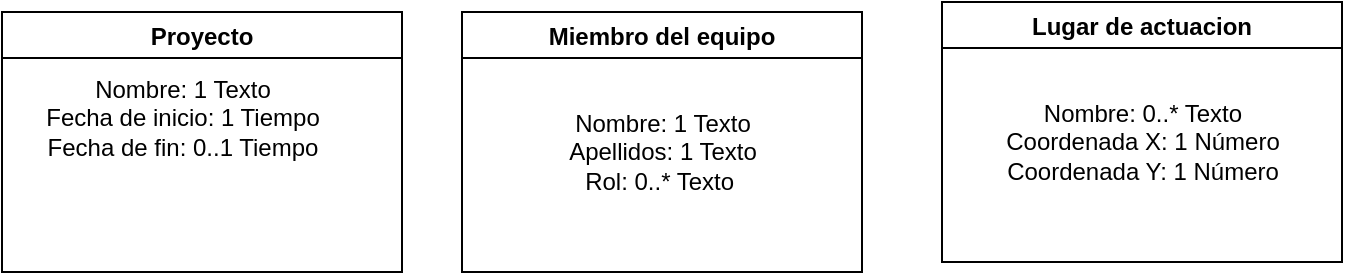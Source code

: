 <mxfile>
    <diagram id="oQENtNxk01cAL4966zkK" name="Página-1">
        <mxGraphModel dx="816" dy="424" grid="1" gridSize="10" guides="1" tooltips="1" connect="1" arrows="1" fold="1" page="1" pageScale="1" pageWidth="827" pageHeight="1169" math="0" shadow="0">
            <root>
                <mxCell id="0"/>
                <mxCell id="1" parent="0"/>
                <mxCell id="2" value="Proyecto" style="swimlane;" vertex="1" parent="1">
                    <mxGeometry x="40" y="110" width="200" height="130" as="geometry"/>
                </mxCell>
                <mxCell id="3" value="Nombre: 1 Texto&lt;br/&gt;Fecha de inicio: 1 Tiempo&lt;br/&gt;Fecha de fin: 0..1 Tiempo&lt;br&gt;&lt;br&gt;" style="text;html=1;align=center;verticalAlign=middle;resizable=0;points=[];autosize=1;strokeColor=none;fillColor=none;" vertex="1" parent="1">
                    <mxGeometry x="50" y="135" width="160" height="70" as="geometry"/>
                </mxCell>
                <mxCell id="5" value="Miembro del equipo" style="swimlane;" vertex="1" parent="1">
                    <mxGeometry x="270" y="110" width="200" height="130" as="geometry"/>
                </mxCell>
                <mxCell id="6" value="Nombre: 1 Texto&lt;br/&gt;Apellidos: 1 Texto&lt;br/&gt;Rol: 0..* Texto&amp;nbsp;" style="text;html=1;align=center;verticalAlign=middle;resizable=0;points=[];autosize=1;strokeColor=none;fillColor=none;" vertex="1" parent="5">
                    <mxGeometry x="40" y="40" width="120" height="60" as="geometry"/>
                </mxCell>
                <mxCell id="7" value="Lugar de actuacion" style="swimlane;" vertex="1" parent="1">
                    <mxGeometry x="510" y="105" width="200" height="130" as="geometry"/>
                </mxCell>
                <mxCell id="8" value="Nombre: 0..* Texto&lt;br/&gt;Coordenada X: 1 Número&lt;br/&gt;Coordenada Y: 1 Número" style="text;html=1;align=center;verticalAlign=middle;resizable=0;points=[];autosize=1;strokeColor=none;fillColor=none;" vertex="1" parent="7">
                    <mxGeometry x="20" y="40" width="160" height="60" as="geometry"/>
                </mxCell>
            </root>
        </mxGraphModel>
    </diagram>
</mxfile>